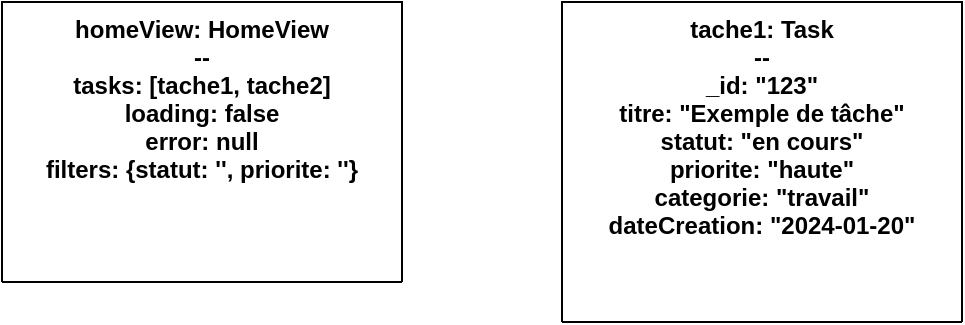 <mxfile>
    <diagram id="object-diagram" name="Diagramme d'Objets">
        <mxGraphModel>
            <root>
                <mxCell id="0"/>
                <mxCell id="1" parent="0"/>
                
                <!-- Objet Task -->
                <mxCell id="2" value="tache1: Task&#10;--&#10;_id: &quot;123&quot;&#10;titre: &quot;Exemple de tâche&quot;&#10;statut: &quot;en cours&quot;&#10;priorite: &quot;haute&quot;&#10;categorie: &quot;travail&quot;&#10;dateCreation: &quot;2024-01-20&quot;" style="swimlane;fontStyle=1;align=center;verticalAlign=top;childLayout=stackLayout;horizontal=1;startSize=160;horizontalStack=0;resizeParent=1;resizeParentMax=0;resizeLast=0;collapsible=1;marginBottom=0;" vertex="1" parent="1">
                    <mxGeometry x="320" y="40" width="200" height="160" as="geometry"/>
                </mxCell>

                <!-- Instance de HomeView -->
                <mxCell id="3" value="homeView: HomeView&#10;--&#10;tasks: [tache1, tache2]&#10;loading: false&#10;error: null&#10;filters: {statut: '', priorite: ''}" style="swimlane;fontStyle=1;align=center;verticalAlign=top;childLayout=stackLayout;horizontal=1;startSize=140;horizontalStack=0;resizeParent=1;resizeParentMax=0;resizeLast=0;collapsible=1;marginBottom=0;" vertex="1" parent="1">
                    <mxGeometry x="40" y="40" width="200" height="140" as="geometry"/>
                </mxCell>
            </root>
        </mxGraphModel>
    </diagram>
</mxfile>
